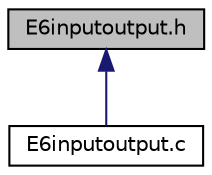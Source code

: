 digraph "E6inputoutput.h"
{
  edge [fontname="Helvetica",fontsize="10",labelfontname="Helvetica",labelfontsize="10"];
  node [fontname="Helvetica",fontsize="10",shape=record];
  Node1 [label="E6inputoutput.h",height=0.2,width=0.4,color="black", fillcolor="grey75", style="filled", fontcolor="black"];
  Node1 -> Node2 [dir="back",color="midnightblue",fontsize="10",style="solid",fontname="Helvetica"];
  Node2 [label="E6inputoutput.c",height=0.2,width=0.4,color="black", fillcolor="white", style="filled",URL="$E6inputoutput_8c.html",tooltip="En este archivo estan las funciones que modifican e imprimen la matriz. "];
}
